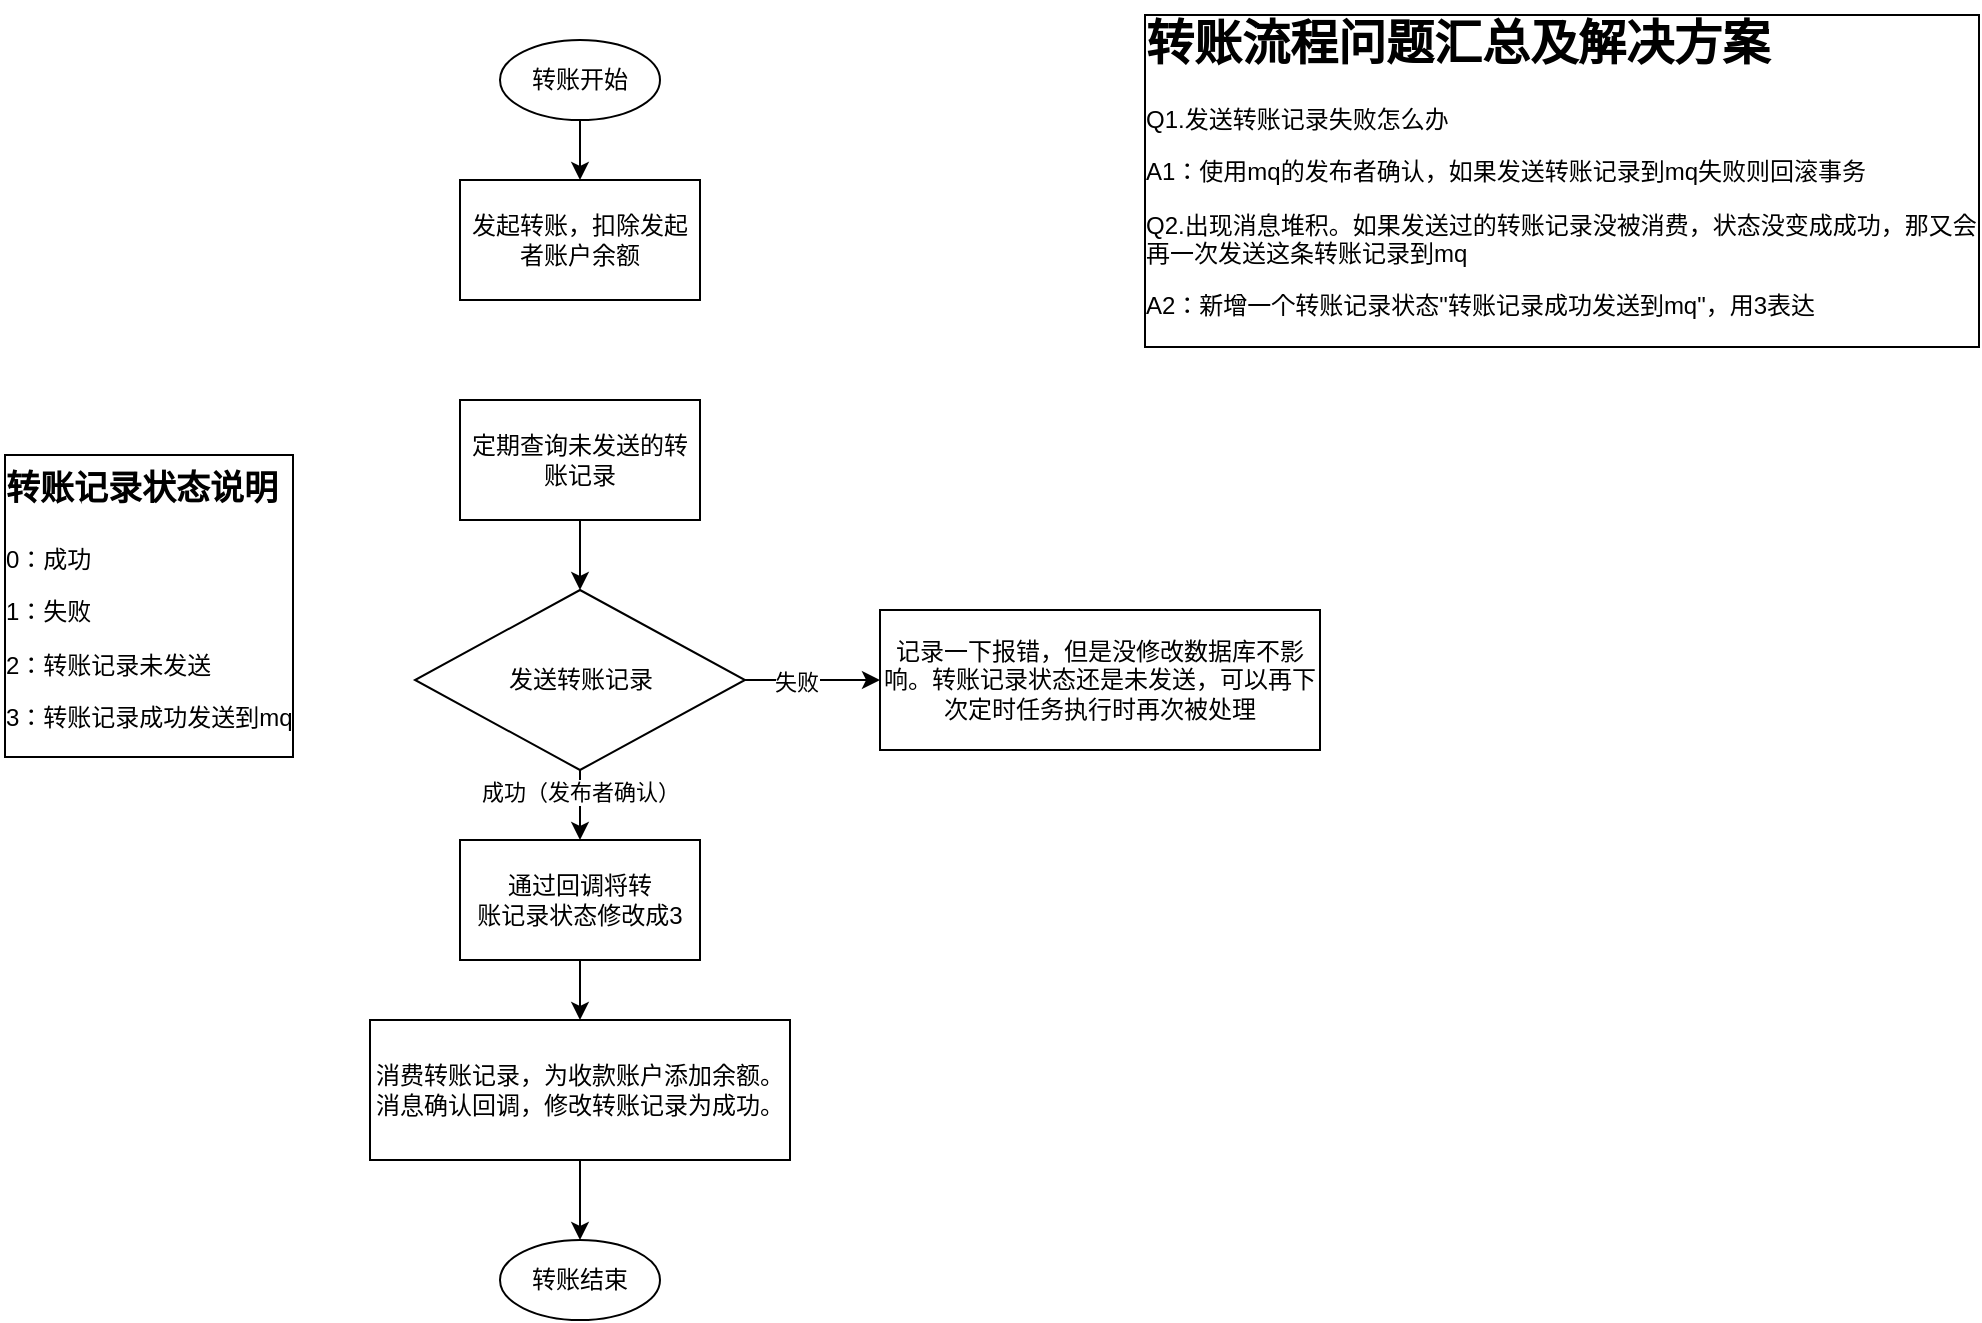 <mxfile version="26.2.14">
  <diagram id="C5RBs43oDa-KdzZeNtuy" name="Page-1">
    <mxGraphModel dx="1146" dy="669" grid="1" gridSize="10" guides="1" tooltips="1" connect="1" arrows="1" fold="1" page="1" pageScale="1" pageWidth="3300" pageHeight="4681" math="0" shadow="0">
      <root>
        <mxCell id="WIyWlLk6GJQsqaUBKTNV-0" />
        <mxCell id="WIyWlLk6GJQsqaUBKTNV-1" parent="WIyWlLk6GJQsqaUBKTNV-0" />
        <mxCell id="uTj_L4GP4vtBzImo_Wq9-3" style="edgeStyle=orthogonalEdgeStyle;rounded=0;orthogonalLoop=1;jettySize=auto;html=1;exitX=0.5;exitY=1;exitDx=0;exitDy=0;entryX=0.5;entryY=0;entryDx=0;entryDy=0;" parent="WIyWlLk6GJQsqaUBKTNV-1" source="uTj_L4GP4vtBzImo_Wq9-0" target="uTj_L4GP4vtBzImo_Wq9-2" edge="1">
          <mxGeometry relative="1" as="geometry" />
        </mxCell>
        <mxCell id="uTj_L4GP4vtBzImo_Wq9-0" value="转账开始" style="ellipse;whiteSpace=wrap;html=1;" parent="WIyWlLk6GJQsqaUBKTNV-1" vertex="1">
          <mxGeometry x="360" y="120" width="80" height="40" as="geometry" />
        </mxCell>
        <mxCell id="uTj_L4GP4vtBzImo_Wq9-1" value="转账结束" style="ellipse;whiteSpace=wrap;html=1;" parent="WIyWlLk6GJQsqaUBKTNV-1" vertex="1">
          <mxGeometry x="360" y="720" width="80" height="40" as="geometry" />
        </mxCell>
        <mxCell id="uTj_L4GP4vtBzImo_Wq9-2" value="发起转账，扣除发起者账户余额" style="rounded=0;whiteSpace=wrap;html=1;" parent="WIyWlLk6GJQsqaUBKTNV-1" vertex="1">
          <mxGeometry x="340" y="190" width="120" height="60" as="geometry" />
        </mxCell>
        <mxCell id="uTj_L4GP4vtBzImo_Wq9-6" style="edgeStyle=orthogonalEdgeStyle;rounded=0;orthogonalLoop=1;jettySize=auto;html=1;exitX=0.5;exitY=1;exitDx=0;exitDy=0;entryX=0.5;entryY=0;entryDx=0;entryDy=0;" parent="WIyWlLk6GJQsqaUBKTNV-1" source="uTj_L4GP4vtBzImo_Wq9-4" target="uTj_L4GP4vtBzImo_Wq9-7" edge="1">
          <mxGeometry relative="1" as="geometry">
            <mxPoint x="400" y="400" as="targetPoint" />
          </mxGeometry>
        </mxCell>
        <mxCell id="uTj_L4GP4vtBzImo_Wq9-4" value="定期查询未发送的转账记录" style="rounded=0;whiteSpace=wrap;html=1;" parent="WIyWlLk6GJQsqaUBKTNV-1" vertex="1">
          <mxGeometry x="340" y="300" width="120" height="60" as="geometry" />
        </mxCell>
        <mxCell id="uTj_L4GP4vtBzImo_Wq9-9" style="edgeStyle=orthogonalEdgeStyle;rounded=0;orthogonalLoop=1;jettySize=auto;html=1;exitX=0.5;exitY=1;exitDx=0;exitDy=0;entryX=0.5;entryY=0;entryDx=0;entryDy=0;" parent="WIyWlLk6GJQsqaUBKTNV-1" source="uTj_L4GP4vtBzImo_Wq9-7" target="uTj_L4GP4vtBzImo_Wq9-29" edge="1">
          <mxGeometry relative="1" as="geometry">
            <mxPoint x="400" y="500" as="targetPoint" />
          </mxGeometry>
        </mxCell>
        <mxCell id="uTj_L4GP4vtBzImo_Wq9-10" value="成功（发布者确认）" style="edgeLabel;html=1;align=center;verticalAlign=middle;resizable=0;points=[];" parent="uTj_L4GP4vtBzImo_Wq9-9" vertex="1" connectable="0">
          <mxGeometry x="-0.1" y="-1" relative="1" as="geometry">
            <mxPoint x="1" y="-5" as="offset" />
          </mxGeometry>
        </mxCell>
        <mxCell id="uTj_L4GP4vtBzImo_Wq9-12" style="edgeStyle=orthogonalEdgeStyle;rounded=0;orthogonalLoop=1;jettySize=auto;html=1;exitX=1;exitY=0.5;exitDx=0;exitDy=0;entryX=0;entryY=0.5;entryDx=0;entryDy=0;" parent="WIyWlLk6GJQsqaUBKTNV-1" source="uTj_L4GP4vtBzImo_Wq9-7" target="uTj_L4GP4vtBzImo_Wq9-11" edge="1">
          <mxGeometry relative="1" as="geometry" />
        </mxCell>
        <mxCell id="uTj_L4GP4vtBzImo_Wq9-13" value="失败" style="edgeLabel;html=1;align=center;verticalAlign=middle;resizable=0;points=[];" parent="uTj_L4GP4vtBzImo_Wq9-12" vertex="1" connectable="0">
          <mxGeometry x="-0.24" y="-1" relative="1" as="geometry">
            <mxPoint as="offset" />
          </mxGeometry>
        </mxCell>
        <mxCell id="uTj_L4GP4vtBzImo_Wq9-7" value="&lt;div&gt;发送转账记录&lt;/div&gt;" style="rhombus;whiteSpace=wrap;html=1;" parent="WIyWlLk6GJQsqaUBKTNV-1" vertex="1">
          <mxGeometry x="317.5" y="395" width="165" height="90" as="geometry" />
        </mxCell>
        <mxCell id="Nz396IvyJtMQi-NrtlgB-0" style="edgeStyle=orthogonalEdgeStyle;rounded=0;orthogonalLoop=1;jettySize=auto;html=1;exitX=0.5;exitY=1;exitDx=0;exitDy=0;entryX=0.5;entryY=0;entryDx=0;entryDy=0;" edge="1" parent="WIyWlLk6GJQsqaUBKTNV-1" source="uTj_L4GP4vtBzImo_Wq9-8" target="uTj_L4GP4vtBzImo_Wq9-1">
          <mxGeometry relative="1" as="geometry" />
        </mxCell>
        <mxCell id="uTj_L4GP4vtBzImo_Wq9-8" value="&lt;div&gt;消费转账记录，为收款账户添加余额。&lt;/div&gt;&lt;div&gt;消息确认回调，修改转账记录为成功。&lt;/div&gt;" style="rounded=0;whiteSpace=wrap;html=1;" parent="WIyWlLk6GJQsqaUBKTNV-1" vertex="1">
          <mxGeometry x="295" y="610" width="210" height="70" as="geometry" />
        </mxCell>
        <mxCell id="uTj_L4GP4vtBzImo_Wq9-11" value="记录一下报错，但是没修改数据库不影响。转账记录状态还是未发送，可以再下次定时任务执行时再次被处理" style="rounded=0;whiteSpace=wrap;html=1;" parent="WIyWlLk6GJQsqaUBKTNV-1" vertex="1">
          <mxGeometry x="550" y="405" width="220" height="70" as="geometry" />
        </mxCell>
        <mxCell id="uTj_L4GP4vtBzImo_Wq9-18" value="&lt;h1 style=&quot;margin-top: 0px;&quot;&gt;转账流程问题汇总及解决方案&lt;br&gt;&lt;/h1&gt;&lt;p&gt;Q1.发送转账记录失败怎么办&lt;/p&gt;&lt;p&gt;A1：使用mq的发布者确认，如果发送转账记录到mq失败则回滚事务&lt;/p&gt;&lt;p&gt;Q2.出现消息堆积。如果发送过的转账记录没被消费，状态没变成成功，那又会再一次发送这条转账记录到mq&lt;/p&gt;&lt;p&gt;A2：新增一个转账记录状态&quot;转账记录成功发送到mq&quot;，用3表达&lt;br&gt;&lt;/p&gt;" style="text;html=1;whiteSpace=wrap;overflow=hidden;rounded=0;labelBorderColor=default;" parent="WIyWlLk6GJQsqaUBKTNV-1" vertex="1">
          <mxGeometry x="680" y="100" width="420" height="180" as="geometry" />
        </mxCell>
        <mxCell id="uTj_L4GP4vtBzImo_Wq9-28" value="&lt;h1 style=&quot;margin-top: 0px;&quot;&gt;&lt;font style=&quot;font-size: 17px;&quot;&gt;转账记录状态说明&lt;/font&gt;&lt;br&gt;&lt;/h1&gt;&lt;p&gt;0：成功&lt;/p&gt;&lt;p&gt;1：失败&lt;/p&gt;&lt;p&gt;2：转账记录未发送&lt;/p&gt;&lt;p&gt;3：转账记录成功发送到mq&lt;/p&gt;" style="text;html=1;whiteSpace=wrap;overflow=hidden;rounded=0;labelBorderColor=default;" parent="WIyWlLk6GJQsqaUBKTNV-1" vertex="1">
          <mxGeometry x="110" y="320" width="150" height="180" as="geometry" />
        </mxCell>
        <mxCell id="uTj_L4GP4vtBzImo_Wq9-30" style="edgeStyle=orthogonalEdgeStyle;rounded=0;orthogonalLoop=1;jettySize=auto;html=1;entryX=0.5;entryY=0;entryDx=0;entryDy=0;" parent="WIyWlLk6GJQsqaUBKTNV-1" source="uTj_L4GP4vtBzImo_Wq9-29" target="uTj_L4GP4vtBzImo_Wq9-8" edge="1">
          <mxGeometry relative="1" as="geometry" />
        </mxCell>
        <mxCell id="uTj_L4GP4vtBzImo_Wq9-29" value="&lt;div&gt;通过回调将转&lt;/div&gt;&lt;div&gt;账记录状态修改成3&lt;/div&gt;" style="rounded=0;whiteSpace=wrap;html=1;" parent="WIyWlLk6GJQsqaUBKTNV-1" vertex="1">
          <mxGeometry x="340" y="520" width="120" height="60" as="geometry" />
        </mxCell>
      </root>
    </mxGraphModel>
  </diagram>
</mxfile>
